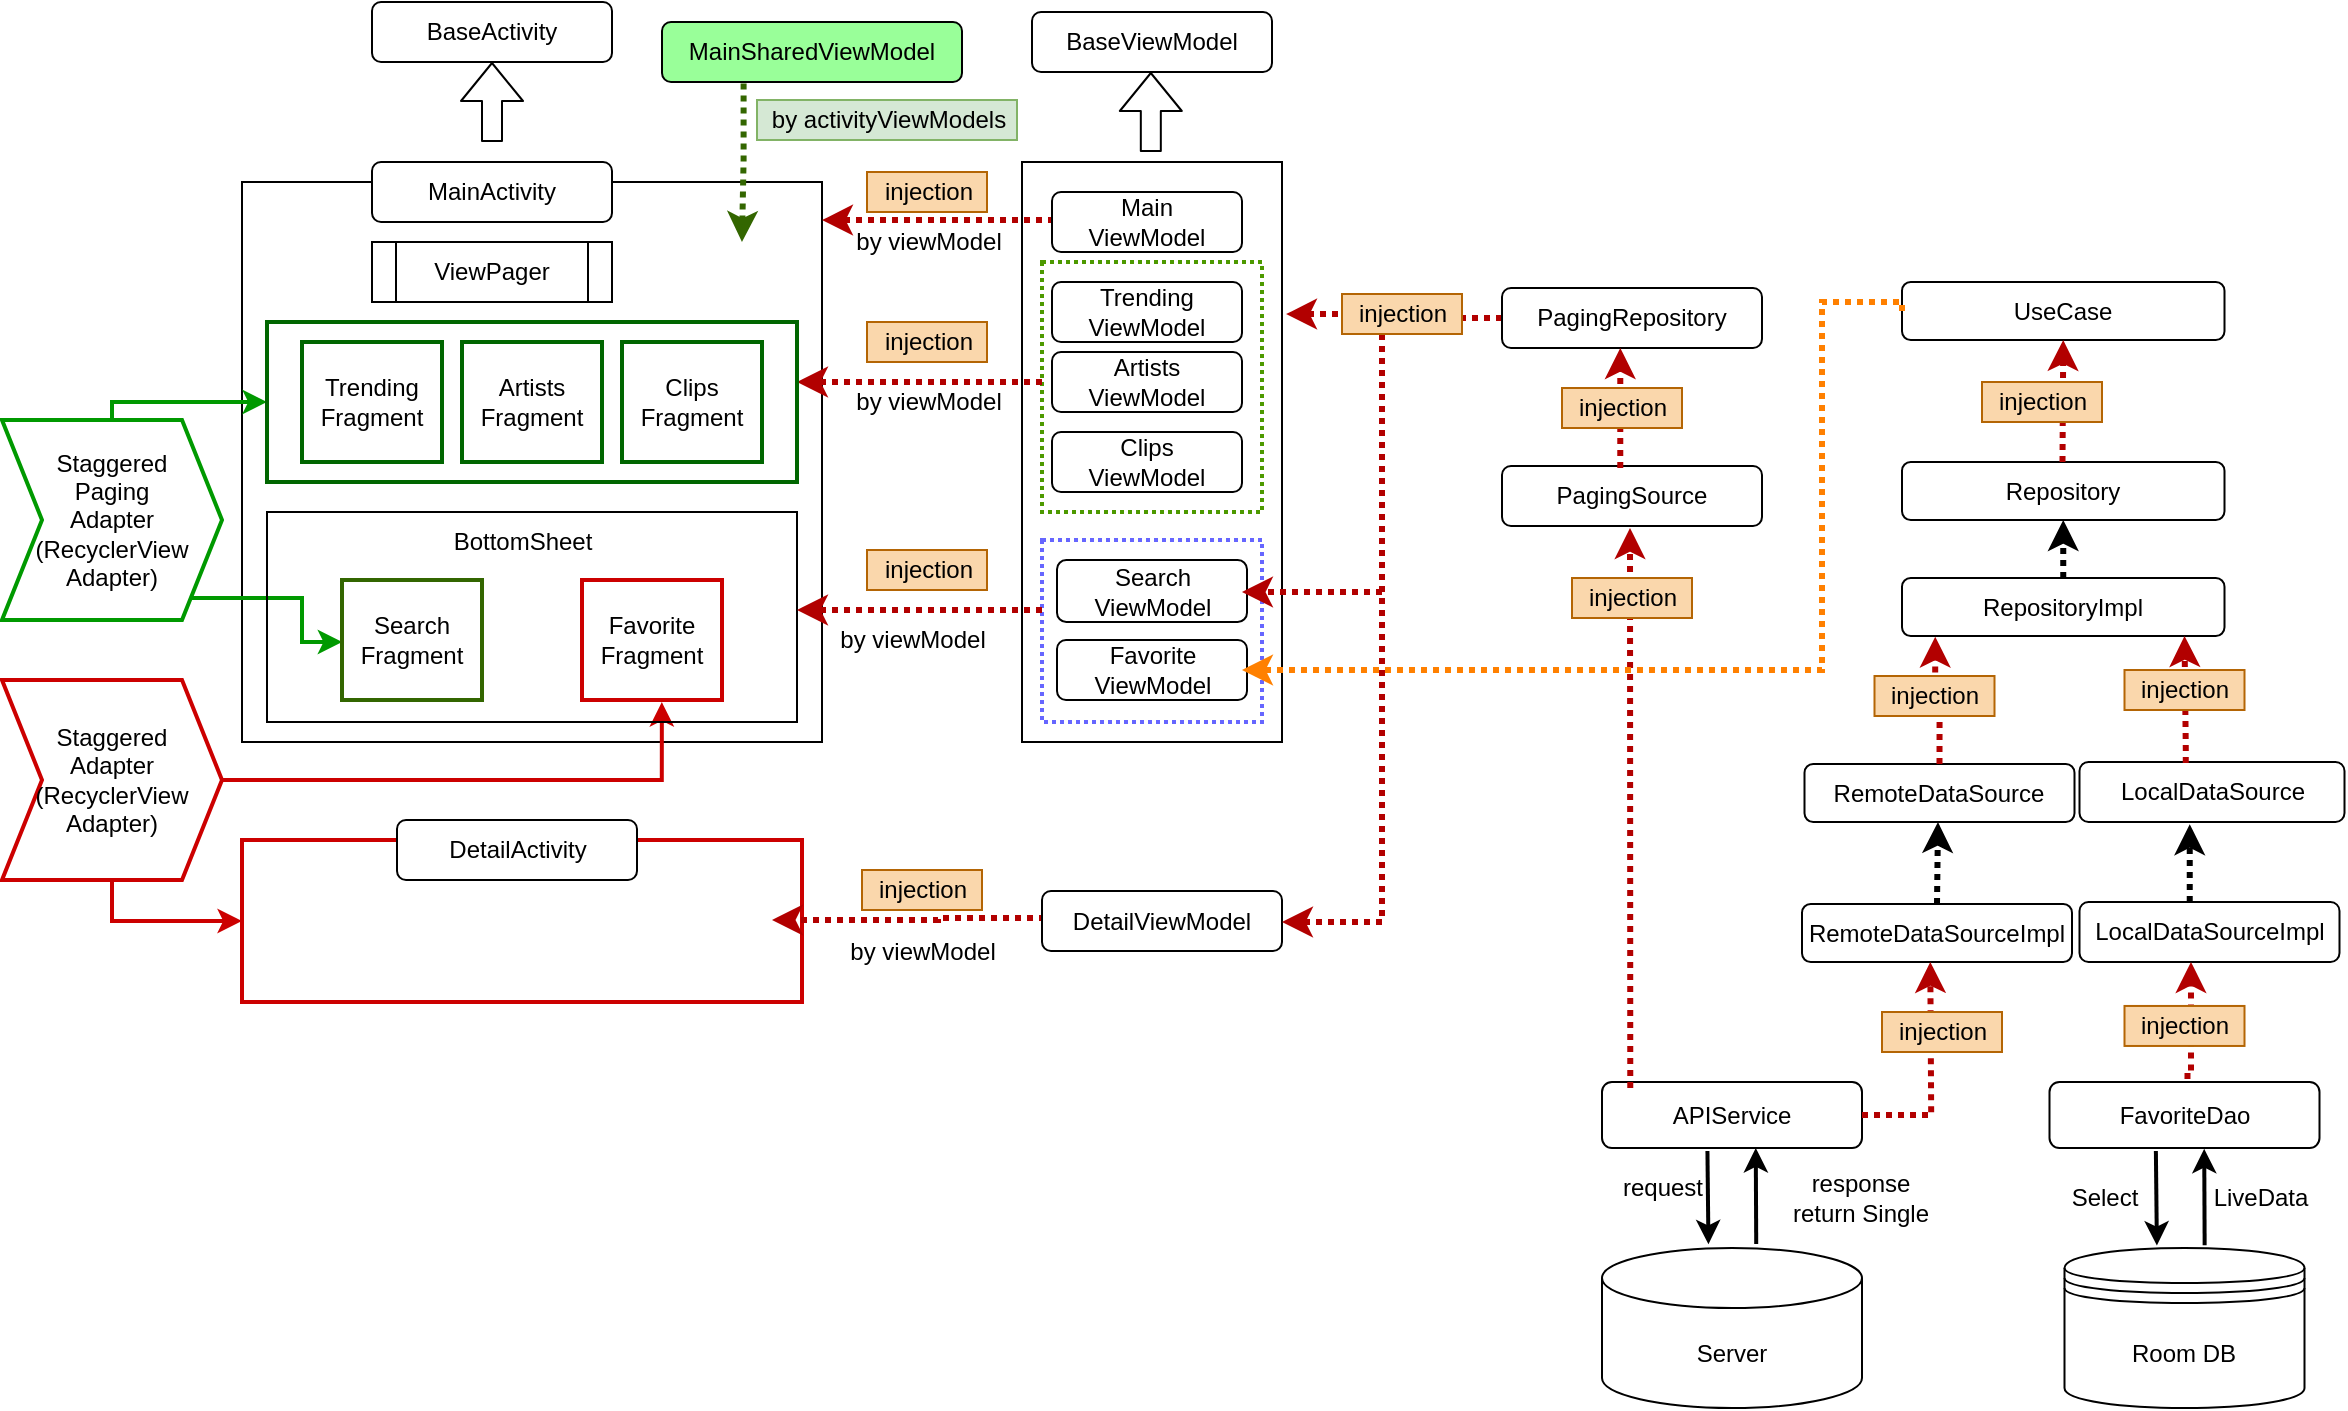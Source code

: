 <mxfile version="16.5.2" type="device"><diagram id="Und4D6hGvmZc4ee_GMOj" name="Page-1"><mxGraphModel dx="1223" dy="919" grid="1" gridSize="10" guides="1" tooltips="1" connect="1" arrows="1" fold="1" page="1" pageScale="1" pageWidth="1100" pageHeight="200" math="0" shadow="0"><root><mxCell id="0"/><mxCell id="1" parent="0"/><mxCell id="XEp48_06xHYbSmX5-U36-4" value="" style="whiteSpace=wrap;html=1;" parent="1" vertex="1"><mxGeometry x="520" y="100" width="130" height="290" as="geometry"/></mxCell><mxCell id="XEp48_06xHYbSmX5-U36-5" value="" style="whiteSpace=wrap;html=1;dashed=1;dashPattern=1 1;strokeColor=#4D9900;strokeWidth=2;" parent="1" vertex="1"><mxGeometry x="530" y="150" width="110" height="125" as="geometry"/></mxCell><mxCell id="_Ydxgv_3dpziiVzEoanr-2" value="" style="rounded=0;whiteSpace=wrap;html=1;" parent="1" vertex="1"><mxGeometry x="130" y="110" width="290" height="280" as="geometry"/></mxCell><mxCell id="_Ydxgv_3dpziiVzEoanr-4" value="Trending&lt;br&gt;Fragment" style="rounded=0;whiteSpace=wrap;html=1;strokeWidth=2;strokeColor=#006600;" parent="1" vertex="1"><mxGeometry x="160" y="190" width="70" height="60" as="geometry"/></mxCell><mxCell id="_Ydxgv_3dpziiVzEoanr-5" value="Artists&lt;br&gt;Fragment" style="rounded=0;whiteSpace=wrap;html=1;strokeWidth=2;strokeColor=#006600;" parent="1" vertex="1"><mxGeometry x="240" y="190" width="70" height="60" as="geometry"/></mxCell><mxCell id="_Ydxgv_3dpziiVzEoanr-6" value="Clips&lt;br&gt;Fragment" style="rounded=0;whiteSpace=wrap;html=1;strokeWidth=2;strokeColor=#006600;" parent="1" vertex="1"><mxGeometry x="320" y="190" width="70" height="60" as="geometry"/></mxCell><mxCell id="_Ydxgv_3dpziiVzEoanr-7" value="MainActivity" style="rounded=1;whiteSpace=wrap;html=1;" parent="1" vertex="1"><mxGeometry x="195" y="100" width="120" height="30" as="geometry"/></mxCell><mxCell id="_Ydxgv_3dpziiVzEoanr-13" style="edgeStyle=orthogonalEdgeStyle;rounded=0;orthogonalLoop=1;jettySize=auto;html=1;exitX=0;exitY=0.5;exitDx=0;exitDy=0;strokeWidth=3;dashed=1;dashPattern=1 1;fillColor=#e51400;strokeColor=#B20000;entryX=1;entryY=0.068;entryDx=0;entryDy=0;entryPerimeter=0;" parent="1" source="_Ydxgv_3dpziiVzEoanr-12" target="_Ydxgv_3dpziiVzEoanr-2" edge="1"><mxGeometry relative="1" as="geometry"><mxPoint x="440" y="129" as="targetPoint"/><Array as="points"><mxPoint x="535" y="129"/></Array></mxGeometry></mxCell><mxCell id="_Ydxgv_3dpziiVzEoanr-23" style="edgeStyle=orthogonalEdgeStyle;orthogonalLoop=1;jettySize=auto;html=1;rounded=0;dashed=1;dashPattern=1 1;strokeWidth=3;fillColor=#e51400;strokeColor=#B20000;" parent="1" source="XEp48_06xHYbSmX5-U36-5" target="ciAU4Apgd0ZSmO3KORU_-1" edge="1"><mxGeometry relative="1" as="geometry"><mxPoint x="490" y="260" as="sourcePoint"/><Array as="points"><mxPoint x="500" y="210"/><mxPoint x="500" y="210"/></Array></mxGeometry></mxCell><mxCell id="_Ydxgv_3dpziiVzEoanr-12" value="Main&lt;br&gt;ViewModel" style="rounded=1;whiteSpace=wrap;html=1;" parent="1" vertex="1"><mxGeometry x="535" y="115" width="95" height="30" as="geometry"/></mxCell><mxCell id="_Ydxgv_3dpziiVzEoanr-14" style="edgeStyle=orthogonalEdgeStyle;rounded=0;orthogonalLoop=1;jettySize=auto;html=1;exitX=0.5;exitY=1;exitDx=0;exitDy=0;" parent="1" source="_Ydxgv_3dpziiVzEoanr-12" target="_Ydxgv_3dpziiVzEoanr-12" edge="1"><mxGeometry relative="1" as="geometry"/></mxCell><mxCell id="_Ydxgv_3dpziiVzEoanr-17" value="injection" style="text;html=1;align=center;verticalAlign=middle;resizable=0;points=[];autosize=1;fillColor=#fad7ac;strokeColor=#b46504;" parent="1" vertex="1"><mxGeometry x="442.5" y="105" width="60" height="20" as="geometry"/></mxCell><mxCell id="_Ydxgv_3dpziiVzEoanr-18" value="by viewModel" style="text;html=1;align=center;verticalAlign=middle;resizable=0;points=[];autosize=1;" parent="1" vertex="1"><mxGeometry x="427.5" y="130" width="90" height="20" as="geometry"/></mxCell><mxCell id="_Ydxgv_3dpziiVzEoanr-24" value="injection" style="text;html=1;align=center;verticalAlign=middle;resizable=0;points=[];autosize=1;fillColor=#fad7ac;strokeColor=#b46504;" parent="1" vertex="1"><mxGeometry x="442.5" y="180" width="60" height="20" as="geometry"/></mxCell><mxCell id="_Ydxgv_3dpziiVzEoanr-27" value="by viewModel" style="text;html=1;align=center;verticalAlign=middle;resizable=0;points=[];autosize=1;" parent="1" vertex="1"><mxGeometry x="427.5" y="210" width="90" height="20" as="geometry"/></mxCell><mxCell id="_Ydxgv_3dpziiVzEoanr-28" value="" style="rounded=0;whiteSpace=wrap;html=1;strokeColor=#CC0000;strokeWidth=2;" parent="1" vertex="1"><mxGeometry x="130" y="439" width="280" height="81" as="geometry"/></mxCell><mxCell id="_Ydxgv_3dpziiVzEoanr-32" value="DetailActivity" style="rounded=1;whiteSpace=wrap;html=1;" parent="1" vertex="1"><mxGeometry x="207.5" y="429" width="120" height="30" as="geometry"/></mxCell><mxCell id="_Ydxgv_3dpziiVzEoanr-34" style="edgeStyle=orthogonalEdgeStyle;rounded=0;orthogonalLoop=1;jettySize=auto;html=1;exitX=0;exitY=0.5;exitDx=0;exitDy=0;dashed=1;dashPattern=1 1;strokeWidth=3;fillColor=#e51400;strokeColor=#B20000;" parent="1" source="_Ydxgv_3dpziiVzEoanr-36" edge="1"><mxGeometry relative="1" as="geometry"><mxPoint x="395" y="479" as="targetPoint"/><Array as="points"><mxPoint x="530" y="478"/><mxPoint x="478" y="478"/><mxPoint x="478" y="479"/></Array></mxGeometry></mxCell><mxCell id="_Ydxgv_3dpziiVzEoanr-36" value="DetailViewModel" style="rounded=1;whiteSpace=wrap;html=1;" parent="1" vertex="1"><mxGeometry x="530" y="464.5" width="120" height="30" as="geometry"/></mxCell><mxCell id="_Ydxgv_3dpziiVzEoanr-37" style="edgeStyle=orthogonalEdgeStyle;rounded=0;orthogonalLoop=1;jettySize=auto;html=1;exitX=0.5;exitY=1;exitDx=0;exitDy=0;" parent="1" source="_Ydxgv_3dpziiVzEoanr-36" target="_Ydxgv_3dpziiVzEoanr-36" edge="1"><mxGeometry relative="1" as="geometry"/></mxCell><mxCell id="_Ydxgv_3dpziiVzEoanr-38" value="injection" style="text;html=1;align=center;verticalAlign=middle;resizable=0;points=[];autosize=1;fillColor=#fad7ac;strokeColor=#b46504;" parent="1" vertex="1"><mxGeometry x="440" y="454" width="60" height="20" as="geometry"/></mxCell><mxCell id="_Ydxgv_3dpziiVzEoanr-39" value="by viewModel" style="text;html=1;align=center;verticalAlign=middle;resizable=0;points=[];autosize=1;" parent="1" vertex="1"><mxGeometry x="425" y="485" width="90" height="20" as="geometry"/></mxCell><mxCell id="_Ydxgv_3dpziiVzEoanr-50" value="Favorite&lt;br&gt;ViewModel" style="rounded=1;whiteSpace=wrap;html=1;" parent="1" vertex="1"><mxGeometry x="537.5" y="339" width="95" height="30" as="geometry"/></mxCell><mxCell id="_Ydxgv_3dpziiVzEoanr-51" style="edgeStyle=orthogonalEdgeStyle;rounded=0;orthogonalLoop=1;jettySize=auto;html=1;exitX=0.5;exitY=1;exitDx=0;exitDy=0;" parent="1" source="_Ydxgv_3dpziiVzEoanr-50" target="_Ydxgv_3dpziiVzEoanr-50" edge="1"><mxGeometry relative="1" as="geometry"/></mxCell><mxCell id="_Ydxgv_3dpziiVzEoanr-59" value="Search&lt;br&gt;ViewModel" style="rounded=1;whiteSpace=wrap;html=1;" parent="1" vertex="1"><mxGeometry x="537.5" y="299" width="95" height="31" as="geometry"/></mxCell><mxCell id="_Ydxgv_3dpziiVzEoanr-60" style="edgeStyle=orthogonalEdgeStyle;rounded=0;orthogonalLoop=1;jettySize=auto;html=1;exitX=0.5;exitY=1;exitDx=0;exitDy=0;" parent="1" source="_Ydxgv_3dpziiVzEoanr-59" target="_Ydxgv_3dpziiVzEoanr-59" edge="1"><mxGeometry relative="1" as="geometry"/></mxCell><mxCell id="_Ydxgv_3dpziiVzEoanr-63" value="BaseActivity" style="rounded=1;whiteSpace=wrap;html=1;" parent="1" vertex="1"><mxGeometry x="195" y="20" width="120" height="30" as="geometry"/></mxCell><mxCell id="_Ydxgv_3dpziiVzEoanr-64" value="BaseViewModel" style="rounded=1;whiteSpace=wrap;html=1;" parent="1" vertex="1"><mxGeometry x="525" y="25" width="120" height="30" as="geometry"/></mxCell><mxCell id="_Ydxgv_3dpziiVzEoanr-65" value="" style="shape=flexArrow;endArrow=classic;html=1;entryX=0.5;entryY=1;entryDx=0;entryDy=0;" parent="1" target="_Ydxgv_3dpziiVzEoanr-63" edge="1"><mxGeometry width="50" height="50" relative="1" as="geometry"><mxPoint x="255" y="90" as="sourcePoint"/><mxPoint x="270" y="60" as="targetPoint"/></mxGeometry></mxCell><mxCell id="_Ydxgv_3dpziiVzEoanr-66" value="" style="shape=flexArrow;endArrow=classic;html=1;entryX=0.5;entryY=1;entryDx=0;entryDy=0;" parent="1" edge="1"><mxGeometry width="50" height="50" relative="1" as="geometry"><mxPoint x="584.41" y="95" as="sourcePoint"/><mxPoint x="584.41" y="55" as="targetPoint"/></mxGeometry></mxCell><mxCell id="_Ydxgv_3dpziiVzEoanr-68" style="edgeStyle=orthogonalEdgeStyle;rounded=0;orthogonalLoop=1;jettySize=auto;html=1;exitX=0.5;exitY=0;exitDx=0;exitDy=0;entryX=0;entryY=0.5;entryDx=0;entryDy=0;strokeColor=#009900;strokeWidth=2;" parent="1" source="ciAU4Apgd0ZSmO3KORU_-12" target="ciAU4Apgd0ZSmO3KORU_-1" edge="1"><mxGeometry relative="1" as="geometry"><Array as="points"><mxPoint x="65" y="220"/></Array></mxGeometry></mxCell><mxCell id="_Ydxgv_3dpziiVzEoanr-69" style="edgeStyle=orthogonalEdgeStyle;rounded=0;orthogonalLoop=1;jettySize=auto;html=1;entryX=0.142;entryY=0.619;entryDx=0;entryDy=0;entryPerimeter=0;strokeColor=#009900;strokeWidth=2;" parent="1" target="ciAU4Apgd0ZSmO3KORU_-6" edge="1"><mxGeometry relative="1" as="geometry"><mxPoint x="100" y="318" as="sourcePoint"/><mxPoint x="170" y="340" as="targetPoint"/><Array as="points"><mxPoint x="160" y="318"/><mxPoint x="160" y="340"/></Array></mxGeometry></mxCell><mxCell id="_Ydxgv_3dpziiVzEoanr-70" style="edgeStyle=orthogonalEdgeStyle;rounded=0;orthogonalLoop=1;jettySize=auto;html=1;entryX=0.745;entryY=0.905;entryDx=0;entryDy=0;entryPerimeter=0;exitX=1;exitY=0.5;exitDx=0;exitDy=0;strokeColor=#CC0000;strokeWidth=2;" parent="1" source="_Ydxgv_3dpziiVzEoanr-67" target="ciAU4Apgd0ZSmO3KORU_-6" edge="1"><mxGeometry relative="1" as="geometry"><mxPoint x="130" y="407" as="sourcePoint"/><mxPoint x="131" y="529.2" as="targetPoint"/><Array as="points"><mxPoint x="340" y="409"/></Array></mxGeometry></mxCell><mxCell id="_Ydxgv_3dpziiVzEoanr-71" style="edgeStyle=orthogonalEdgeStyle;rounded=0;orthogonalLoop=1;jettySize=auto;html=1;exitX=0.5;exitY=1;exitDx=0;exitDy=0;entryX=0;entryY=0.5;entryDx=0;entryDy=0;strokeWidth=2;strokeColor=#CC0000;" parent="1" source="_Ydxgv_3dpziiVzEoanr-67" target="_Ydxgv_3dpziiVzEoanr-28" edge="1"><mxGeometry relative="1" as="geometry"><mxPoint x="130" y="690" as="targetPoint"/></mxGeometry></mxCell><mxCell id="_Ydxgv_3dpziiVzEoanr-67" value="Staggered&lt;br&gt;Adapter&lt;br&gt;(RecyclerView&lt;br&gt;Adapter)" style="shape=step;perimeter=stepPerimeter;whiteSpace=wrap;html=1;fixedSize=1;strokeColor=#CC0000;strokeWidth=2;" parent="1" vertex="1"><mxGeometry x="10" y="359" width="110" height="100" as="geometry"/></mxCell><mxCell id="_Ydxgv_3dpziiVzEoanr-73" value="Repository" style="rounded=1;whiteSpace=wrap;html=1;" parent="1" vertex="1"><mxGeometry x="960" y="250" width="161.25" height="29" as="geometry"/></mxCell><mxCell id="_Ydxgv_3dpziiVzEoanr-74" value="RepositoryImpl" style="rounded=1;whiteSpace=wrap;html=1;" parent="1" vertex="1"><mxGeometry x="960" y="308" width="161.25" height="29" as="geometry"/></mxCell><mxCell id="_Ydxgv_3dpziiVzEoanr-75" value="LocalDataSource" style="rounded=1;whiteSpace=wrap;html=1;" parent="1" vertex="1"><mxGeometry x="1048.75" y="400" width="132.5" height="30" as="geometry"/></mxCell><mxCell id="_Ydxgv_3dpziiVzEoanr-76" value="LocalDataSourceImpl" style="rounded=1;whiteSpace=wrap;html=1;" parent="1" vertex="1"><mxGeometry x="1048.75" y="470" width="130" height="30" as="geometry"/></mxCell><mxCell id="_Ydxgv_3dpziiVzEoanr-77" value="RemoteDataSource" style="rounded=1;whiteSpace=wrap;html=1;" parent="1" vertex="1"><mxGeometry x="911.25" y="401" width="135" height="29" as="geometry"/></mxCell><mxCell id="_Ydxgv_3dpziiVzEoanr-78" value="RemoteDataSourceImpl" style="rounded=1;whiteSpace=wrap;html=1;" parent="1" vertex="1"><mxGeometry x="910" y="471" width="135" height="29" as="geometry"/></mxCell><mxCell id="_Ydxgv_3dpziiVzEoanr-80" value="FavoriteDao" style="rounded=1;whiteSpace=wrap;html=1;" parent="1" vertex="1"><mxGeometry x="1033.75" y="560" width="135" height="33" as="geometry"/></mxCell><mxCell id="_Ydxgv_3dpziiVzEoanr-83" value="Room DB" style="shape=datastore;whiteSpace=wrap;html=1;" parent="1" vertex="1"><mxGeometry x="1041.25" y="643" width="120" height="80" as="geometry"/></mxCell><mxCell id="_Ydxgv_3dpziiVzEoanr-85" style="edgeStyle=orthogonalEdgeStyle;orthogonalLoop=1;jettySize=auto;html=1;exitX=0.401;exitY=0.018;exitDx=0;exitDy=0;rounded=0;dashed=1;dashPattern=1 1;strokeWidth=3;fillColor=#e51400;strokeColor=#B20000;exitPerimeter=0;" parent="1" source="_Ydxgv_3dpziiVzEoanr-75" edge="1"><mxGeometry relative="1" as="geometry"><mxPoint x="1098.01" y="394" as="sourcePoint"/><mxPoint x="1101.25" y="337" as="targetPoint"/><Array as="points"><mxPoint x="1101.25" y="394"/></Array></mxGeometry></mxCell><mxCell id="_Ydxgv_3dpziiVzEoanr-86" style="edgeStyle=orthogonalEdgeStyle;orthogonalLoop=1;jettySize=auto;html=1;exitX=0.5;exitY=0;exitDx=0;exitDy=0;entryX=0.103;entryY=1.011;entryDx=0;entryDy=0;entryPerimeter=0;rounded=0;dashed=1;dashPattern=1 1;strokeWidth=3;fillColor=#e51400;strokeColor=#B20000;" parent="1" source="_Ydxgv_3dpziiVzEoanr-77" edge="1" target="_Ydxgv_3dpziiVzEoanr-74"><mxGeometry relative="1" as="geometry"><mxPoint x="976.25" y="374.15" as="sourcePoint"/><mxPoint x="977.15" y="337.0" as="targetPoint"/><Array as="points"/></mxGeometry></mxCell><mxCell id="_Ydxgv_3dpziiVzEoanr-88" style="edgeStyle=orthogonalEdgeStyle;orthogonalLoop=1;jettySize=auto;html=1;exitX=0.552;exitY=0;exitDx=0;exitDy=0;rounded=0;dashed=1;dashPattern=1 1;strokeWidth=3;fillColor=#e51400;strokeColor=#B20000;exitPerimeter=0;" parent="1" edge="1"><mxGeometry relative="1" as="geometry"><mxPoint x="1101.25" y="556.98" as="sourcePoint"/><mxPoint x="1104.49" y="499.98" as="targetPoint"/><Array as="points"><mxPoint x="1105" y="557"/></Array></mxGeometry></mxCell><mxCell id="_Ydxgv_3dpziiVzEoanr-90" value="injection" style="text;html=1;align=center;verticalAlign=middle;resizable=0;points=[];autosize=1;fillColor=#fad7ac;strokeColor=#b46504;" parent="1" vertex="1"><mxGeometry x="946.25" y="357" width="60" height="20" as="geometry"/></mxCell><mxCell id="_Ydxgv_3dpziiVzEoanr-92" value="injection" style="text;html=1;align=center;verticalAlign=middle;resizable=0;points=[];autosize=1;fillColor=#fad7ac;strokeColor=#b46504;" parent="1" vertex="1"><mxGeometry x="1071.25" y="521.98" width="60" height="20" as="geometry"/></mxCell><mxCell id="_Ydxgv_3dpziiVzEoanr-93" value="injection" style="text;html=1;align=center;verticalAlign=middle;resizable=0;points=[];autosize=1;fillColor=#fad7ac;strokeColor=#b46504;" parent="1" vertex="1"><mxGeometry x="1071.25" y="354" width="60" height="20" as="geometry"/></mxCell><mxCell id="_Ydxgv_3dpziiVzEoanr-94" value="" style="endArrow=classic;html=1;dashed=1;dashPattern=1 1;strokeWidth=3;entryX=0.5;entryY=1;entryDx=0;entryDy=0;exitX=0.5;exitY=0;exitDx=0;exitDy=0;" parent="1" edge="1" target="_Ydxgv_3dpziiVzEoanr-73" source="_Ydxgv_3dpziiVzEoanr-74"><mxGeometry width="50" height="50" relative="1" as="geometry"><mxPoint x="1056" y="309" as="sourcePoint"/><mxPoint x="1056" y="279" as="targetPoint"/></mxGeometry></mxCell><mxCell id="_Ydxgv_3dpziiVzEoanr-95" value="" style="endArrow=classic;html=1;dashed=1;dashPattern=1 1;strokeWidth=3;entryX=0.416;entryY=1.037;entryDx=0;entryDy=0;entryPerimeter=0;exitX=0.424;exitY=0;exitDx=0;exitDy=0;exitPerimeter=0;" parent="1" edge="1" target="_Ydxgv_3dpziiVzEoanr-75" source="_Ydxgv_3dpziiVzEoanr-76"><mxGeometry width="50" height="50" relative="1" as="geometry"><mxPoint x="1123.51" y="469" as="sourcePoint"/><mxPoint x="1123.71" y="429" as="targetPoint"/></mxGeometry></mxCell><mxCell id="_Ydxgv_3dpziiVzEoanr-96" value="" style="endArrow=classic;html=1;dashed=1;dashPattern=1 1;strokeWidth=3;exitX=0.5;exitY=0;exitDx=0;exitDy=0;" parent="1" edge="1" source="_Ydxgv_3dpziiVzEoanr-78"><mxGeometry width="50" height="50" relative="1" as="geometry"><mxPoint x="959.76" y="471" as="sourcePoint"/><mxPoint x="978" y="430" as="targetPoint"/></mxGeometry></mxCell><mxCell id="_Ydxgv_3dpziiVzEoanr-97" value="" style="endArrow=classic;html=1;strokeWidth=2;entryX=0.573;entryY=1.013;entryDx=0;entryDy=0;entryPerimeter=0;exitX=0.584;exitY=-0.017;exitDx=0;exitDy=0;exitPerimeter=0;" parent="1" source="_Ydxgv_3dpziiVzEoanr-83" target="_Ydxgv_3dpziiVzEoanr-80" edge="1"><mxGeometry width="50" height="50" relative="1" as="geometry"><mxPoint x="1091.25" y="670" as="sourcePoint"/><mxPoint x="1141.25" y="620" as="targetPoint"/></mxGeometry></mxCell><mxCell id="_Ydxgv_3dpziiVzEoanr-98" value="" style="endArrow=classic;html=1;strokeWidth=2;entryX=0.385;entryY=-0.015;entryDx=0;entryDy=0;entryPerimeter=0;exitX=0.394;exitY=1.044;exitDx=0;exitDy=0;exitPerimeter=0;" parent="1" source="_Ydxgv_3dpziiVzEoanr-80" target="_Ydxgv_3dpziiVzEoanr-83" edge="1"><mxGeometry width="50" height="50" relative="1" as="geometry"><mxPoint x="1111.25" y="620" as="sourcePoint"/><mxPoint x="1121.265" y="582.85" as="targetPoint"/></mxGeometry></mxCell><mxCell id="_Ydxgv_3dpziiVzEoanr-105" value="Select" style="text;html=1;align=center;verticalAlign=middle;resizable=0;points=[];autosize=1;" parent="1" vertex="1"><mxGeometry x="1036.25" y="608" width="50" height="20" as="geometry"/></mxCell><mxCell id="_Ydxgv_3dpziiVzEoanr-106" value="LiveData" style="text;html=1;align=center;verticalAlign=middle;resizable=0;points=[];autosize=1;" parent="1" vertex="1"><mxGeometry x="1108.75" y="608" width="60" height="20" as="geometry"/></mxCell><mxCell id="XEp48_06xHYbSmX5-U36-1" value="Trending&lt;br&gt;ViewModel" style="rounded=1;whiteSpace=wrap;html=1;" parent="1" vertex="1"><mxGeometry x="535" y="160" width="95" height="30" as="geometry"/></mxCell><mxCell id="XEp48_06xHYbSmX5-U36-2" value="Artists&lt;br&gt;ViewModel" style="rounded=1;whiteSpace=wrap;html=1;" parent="1" vertex="1"><mxGeometry x="535" y="195" width="95" height="30" as="geometry"/></mxCell><mxCell id="XEp48_06xHYbSmX5-U36-3" value="Clips&lt;br&gt;ViewModel" style="rounded=1;whiteSpace=wrap;html=1;" parent="1" vertex="1"><mxGeometry x="535" y="235" width="95" height="30" as="geometry"/></mxCell><mxCell id="Y2k1Ns44w0Bv-e_s-B2L-1" value="UseCase" style="rounded=1;whiteSpace=wrap;html=1;" parent="1" vertex="1"><mxGeometry x="960" y="160" width="161.25" height="29" as="geometry"/></mxCell><mxCell id="ciAU4Apgd0ZSmO3KORU_-1" value="" style="rounded=0;whiteSpace=wrap;html=1;fillColor=none;strokeWidth=2;strokeColor=#006600;" vertex="1" parent="1"><mxGeometry x="142.5" y="180" width="265" height="80" as="geometry"/></mxCell><mxCell id="_Ydxgv_3dpziiVzEoanr-8" value="ViewPager" style="shape=process;whiteSpace=wrap;html=1;backgroundOutline=1;" parent="1" vertex="1"><mxGeometry x="195" y="140" width="120" height="30" as="geometry"/></mxCell><mxCell id="ciAU4Apgd0ZSmO3KORU_-3" value="" style="whiteSpace=wrap;html=1;fillColor=none;dashed=1;strokeWidth=2;strokeColor=#6666FF;dashPattern=1 1;" vertex="1" parent="1"><mxGeometry x="530" y="289" width="110" height="91" as="geometry"/></mxCell><mxCell id="ciAU4Apgd0ZSmO3KORU_-4" value="Favorite&lt;br&gt;Fragment" style="rounded=0;whiteSpace=wrap;html=1;strokeWidth=2;strokeColor=#CC0000;" vertex="1" parent="1"><mxGeometry x="300" y="309" width="70" height="60" as="geometry"/></mxCell><mxCell id="ciAU4Apgd0ZSmO3KORU_-5" value="Search&lt;br&gt;Fragment" style="rounded=0;whiteSpace=wrap;html=1;strokeColor=#336600;strokeWidth=2;" vertex="1" parent="1"><mxGeometry x="180" y="309" width="70" height="60" as="geometry"/></mxCell><mxCell id="ciAU4Apgd0ZSmO3KORU_-6" value="" style="rounded=0;whiteSpace=wrap;html=1;fillColor=none;" vertex="1" parent="1"><mxGeometry x="142.5" y="275" width="265" height="105" as="geometry"/></mxCell><mxCell id="ciAU4Apgd0ZSmO3KORU_-7" style="edgeStyle=orthogonalEdgeStyle;orthogonalLoop=1;jettySize=auto;html=1;rounded=0;dashed=1;dashPattern=1 1;strokeWidth=3;fillColor=#e51400;strokeColor=#B20000;" edge="1" parent="1"><mxGeometry relative="1" as="geometry"><mxPoint x="530" y="324" as="sourcePoint"/><mxPoint x="407.5" y="324" as="targetPoint"/><Array as="points"><mxPoint x="500" y="324"/><mxPoint x="500" y="324"/></Array></mxGeometry></mxCell><mxCell id="ciAU4Apgd0ZSmO3KORU_-8" value="injection" style="text;html=1;align=center;verticalAlign=middle;resizable=0;points=[];autosize=1;fillColor=#fad7ac;strokeColor=#b46504;" vertex="1" parent="1"><mxGeometry x="442.5" y="294" width="60" height="20" as="geometry"/></mxCell><mxCell id="ciAU4Apgd0ZSmO3KORU_-9" value="by viewModel" style="text;html=1;align=center;verticalAlign=middle;resizable=0;points=[];autosize=1;" vertex="1" parent="1"><mxGeometry x="420" y="329" width="90" height="20" as="geometry"/></mxCell><mxCell id="ciAU4Apgd0ZSmO3KORU_-10" value="BottomSheet" style="text;html=1;align=center;verticalAlign=middle;resizable=0;points=[];autosize=1;strokeColor=none;fillColor=none;" vertex="1" parent="1"><mxGeometry x="230" y="280" width="80" height="20" as="geometry"/></mxCell><mxCell id="ciAU4Apgd0ZSmO3KORU_-12" value="Staggered&lt;br&gt;Paging&lt;br&gt;Adapter&lt;br&gt;(RecyclerView&lt;br&gt;Adapter)" style="shape=step;perimeter=stepPerimeter;whiteSpace=wrap;html=1;fixedSize=1;strokeColor=#009900;strokeWidth=2;" vertex="1" parent="1"><mxGeometry x="10" y="229" width="110" height="100" as="geometry"/></mxCell><mxCell id="ciAU4Apgd0ZSmO3KORU_-14" value="MainSharedViewModel" style="rounded=1;whiteSpace=wrap;html=1;fillColor=#99FF99;" vertex="1" parent="1"><mxGeometry x="340" y="30" width="150" height="30" as="geometry"/></mxCell><mxCell id="ciAU4Apgd0ZSmO3KORU_-15" style="edgeStyle=orthogonalEdgeStyle;orthogonalLoop=1;jettySize=auto;html=1;rounded=0;dashed=1;dashPattern=1 1;strokeWidth=3;fillColor=#e51400;strokeColor=#336600;entryX=0.862;entryY=0.107;entryDx=0;entryDy=0;entryPerimeter=0;exitX=0.272;exitY=1.026;exitDx=0;exitDy=0;exitPerimeter=0;" edge="1" parent="1" source="ciAU4Apgd0ZSmO3KORU_-14" target="_Ydxgv_3dpziiVzEoanr-2"><mxGeometry relative="1" as="geometry"><mxPoint x="501.25" y="99" as="sourcePoint"/><mxPoint x="378.75" y="99" as="targetPoint"/><Array as="points"><mxPoint x="381" y="99"/><mxPoint x="380" y="99"/></Array></mxGeometry></mxCell><mxCell id="ciAU4Apgd0ZSmO3KORU_-16" value="by activityViewModels" style="text;html=1;align=center;verticalAlign=middle;resizable=0;points=[];autosize=1;fillColor=#d5e8d4;strokeColor=#82b366;" vertex="1" parent="1"><mxGeometry x="387.5" y="69" width="130" height="20" as="geometry"/></mxCell><mxCell id="ciAU4Apgd0ZSmO3KORU_-17" value="PagingSource" style="rounded=1;whiteSpace=wrap;html=1;" vertex="1" parent="1"><mxGeometry x="760" y="252" width="130" height="30" as="geometry"/></mxCell><mxCell id="ciAU4Apgd0ZSmO3KORU_-23" value="APIService" style="rounded=1;whiteSpace=wrap;html=1;" vertex="1" parent="1"><mxGeometry x="810" y="560" width="130" height="33" as="geometry"/></mxCell><mxCell id="ciAU4Apgd0ZSmO3KORU_-25" value="Server" style="shape=cylinder3;whiteSpace=wrap;html=1;boundedLbl=1;backgroundOutline=1;size=15;" vertex="1" parent="1"><mxGeometry x="810" y="643" width="130" height="80" as="geometry"/></mxCell><mxCell id="ciAU4Apgd0ZSmO3KORU_-30" style="edgeStyle=orthogonalEdgeStyle;orthogonalLoop=1;jettySize=auto;html=1;exitX=0.377;exitY=0;exitDx=0;exitDy=0;rounded=0;dashed=1;dashPattern=1 1;strokeWidth=3;fillColor=#e51400;strokeColor=#B20000;exitPerimeter=0;" edge="1" parent="1"><mxGeometry relative="1" as="geometry"><mxPoint x="824.135" y="563" as="sourcePoint"/><mxPoint x="824" y="283" as="targetPoint"/><Array as="points"><mxPoint x="824" y="483"/><mxPoint x="824" y="483"/></Array></mxGeometry></mxCell><mxCell id="ciAU4Apgd0ZSmO3KORU_-32" value="injection" style="text;html=1;align=center;verticalAlign=middle;resizable=0;points=[];autosize=1;fillColor=#fad7ac;strokeColor=#b46504;" vertex="1" parent="1"><mxGeometry x="795" y="308" width="60" height="20" as="geometry"/></mxCell><mxCell id="ciAU4Apgd0ZSmO3KORU_-40" value="" style="endArrow=classic;html=1;strokeWidth=2;entryX=0.573;entryY=1.013;entryDx=0;entryDy=0;entryPerimeter=0;exitX=0.584;exitY=-0.017;exitDx=0;exitDy=0;exitPerimeter=0;" edge="1" parent="1"><mxGeometry width="50" height="50" relative="1" as="geometry"><mxPoint x="887.11" y="640.99" as="sourcePoint"/><mxPoint x="886.885" y="593" as="targetPoint"/></mxGeometry></mxCell><mxCell id="ciAU4Apgd0ZSmO3KORU_-41" value="" style="endArrow=classic;html=1;strokeWidth=2;entryX=0.385;entryY=-0.015;entryDx=0;entryDy=0;entryPerimeter=0;exitX=0.394;exitY=1.044;exitDx=0;exitDy=0;exitPerimeter=0;" edge="1" parent="1"><mxGeometry width="50" height="50" relative="1" as="geometry"><mxPoint x="862.72" y="594.55" as="sourcePoint"/><mxPoint x="863.23" y="641.15" as="targetPoint"/></mxGeometry></mxCell><mxCell id="ciAU4Apgd0ZSmO3KORU_-42" value="request" style="text;html=1;align=center;verticalAlign=middle;resizable=0;points=[];autosize=1;" vertex="1" parent="1"><mxGeometry x="810" y="603" width="60" height="20" as="geometry"/></mxCell><mxCell id="ciAU4Apgd0ZSmO3KORU_-43" value="response&lt;br&gt;return Single" style="text;html=1;align=center;verticalAlign=middle;resizable=0;points=[];autosize=1;" vertex="1" parent="1"><mxGeometry x="898.75" y="603" width="80" height="30" as="geometry"/></mxCell><mxCell id="ciAU4Apgd0ZSmO3KORU_-46" style="edgeStyle=orthogonalEdgeStyle;rounded=0;orthogonalLoop=1;jettySize=auto;html=1;exitX=0;exitY=0.5;exitDx=0;exitDy=0;dashed=1;dashPattern=1 1;strokeWidth=3;fillColor=#e51400;strokeColor=#B20000;entryX=1.015;entryY=0.384;entryDx=0;entryDy=0;entryPerimeter=0;" edge="1" parent="1" source="ciAU4Apgd0ZSmO3KORU_-51"><mxGeometry relative="1" as="geometry"><mxPoint x="652.025" y="176.04" as="targetPoint"/><mxPoint x="810" y="174.44" as="sourcePoint"/><Array as="points"><mxPoint x="731" y="176"/></Array></mxGeometry></mxCell><mxCell id="ciAU4Apgd0ZSmO3KORU_-47" style="edgeStyle=orthogonalEdgeStyle;rounded=0;orthogonalLoop=1;jettySize=auto;html=1;dashed=1;dashPattern=1 1;strokeWidth=3;fillColor=#e51400;strokeColor=#B20000;entryX=1;entryY=0.5;entryDx=0;entryDy=0;" edge="1" parent="1" target="_Ydxgv_3dpziiVzEoanr-36"><mxGeometry relative="1" as="geometry"><mxPoint x="660" y="500" as="targetPoint"/><mxPoint x="700" y="180" as="sourcePoint"/><Array as="points"><mxPoint x="700" y="480"/><mxPoint x="650" y="480"/></Array></mxGeometry></mxCell><mxCell id="ciAU4Apgd0ZSmO3KORU_-49" style="edgeStyle=orthogonalEdgeStyle;rounded=0;orthogonalLoop=1;jettySize=auto;html=1;dashed=1;dashPattern=1 1;strokeWidth=3;fillColor=#e51400;strokeColor=#FF8000;entryX=0.909;entryY=0.714;entryDx=0;entryDy=0;entryPerimeter=0;exitX=0;exitY=0.5;exitDx=0;exitDy=0;" edge="1" parent="1" source="Y2k1Ns44w0Bv-e_s-B2L-1" target="ciAU4Apgd0ZSmO3KORU_-3"><mxGeometry relative="1" as="geometry"><mxPoint x="660" y="354" as="targetPoint"/><mxPoint x="955" y="170" as="sourcePoint"/><Array as="points"><mxPoint x="960" y="170"/><mxPoint x="920" y="170"/><mxPoint x="920" y="354"/></Array></mxGeometry></mxCell><mxCell id="ciAU4Apgd0ZSmO3KORU_-50" value="injection" style="text;html=1;align=center;verticalAlign=middle;resizable=0;points=[];autosize=1;fillColor=#fad7ac;strokeColor=#b46504;" vertex="1" parent="1"><mxGeometry x="680" y="166" width="60" height="20" as="geometry"/></mxCell><mxCell id="ciAU4Apgd0ZSmO3KORU_-51" value="PagingRepository" style="rounded=1;whiteSpace=wrap;html=1;" vertex="1" parent="1"><mxGeometry x="760" y="163" width="130" height="30" as="geometry"/></mxCell><mxCell id="ciAU4Apgd0ZSmO3KORU_-55" style="edgeStyle=orthogonalEdgeStyle;orthogonalLoop=1;jettySize=auto;html=1;exitX=0.377;exitY=0;exitDx=0;exitDy=0;entryX=0.217;entryY=1.057;entryDx=0;entryDy=0;entryPerimeter=0;rounded=0;dashed=1;dashPattern=1 1;strokeWidth=3;fillColor=#e51400;strokeColor=#B20000;exitPerimeter=0;" edge="1" parent="1"><mxGeometry relative="1" as="geometry"><mxPoint x="819.135" y="253" as="sourcePoint"/><mxPoint x="819.14" y="193" as="targetPoint"/><Array as="points"/></mxGeometry></mxCell><mxCell id="ciAU4Apgd0ZSmO3KORU_-56" value="injection" style="text;html=1;align=center;verticalAlign=middle;resizable=0;points=[];autosize=1;fillColor=#fad7ac;strokeColor=#b46504;" vertex="1" parent="1"><mxGeometry x="790" y="213" width="60" height="20" as="geometry"/></mxCell><mxCell id="ciAU4Apgd0ZSmO3KORU_-59" style="edgeStyle=orthogonalEdgeStyle;rounded=0;orthogonalLoop=1;jettySize=auto;html=1;dashed=1;dashPattern=1 1;strokeWidth=3;fillColor=#e51400;strokeColor=#B20000;entryX=0.909;entryY=0.286;entryDx=0;entryDy=0;entryPerimeter=0;" edge="1" parent="1" target="ciAU4Apgd0ZSmO3KORU_-3"><mxGeometry relative="1" as="geometry"><mxPoint x="662.025" y="315.04" as="targetPoint"/><mxPoint x="700" y="315" as="sourcePoint"/><Array as="points"><mxPoint x="680" y="315"/><mxPoint x="680" y="315"/></Array></mxGeometry></mxCell><mxCell id="ciAU4Apgd0ZSmO3KORU_-62" style="edgeStyle=orthogonalEdgeStyle;orthogonalLoop=1;jettySize=auto;html=1;entryX=0.5;entryY=1;entryDx=0;entryDy=0;rounded=0;dashed=1;dashPattern=1 1;strokeWidth=3;fillColor=#e51400;strokeColor=#B20000;" edge="1" parent="1" target="Y2k1Ns44w0Bv-e_s-B2L-1"><mxGeometry relative="1" as="geometry"><mxPoint x="1040.25" y="250" as="sourcePoint"/><mxPoint x="1030.9" y="190.0" as="targetPoint"/><Array as="points"><mxPoint x="1040.25" y="250"/></Array></mxGeometry></mxCell><mxCell id="ciAU4Apgd0ZSmO3KORU_-63" value="injection" style="text;html=1;align=center;verticalAlign=middle;resizable=0;points=[];autosize=1;fillColor=#fad7ac;strokeColor=#b46504;" vertex="1" parent="1"><mxGeometry x="1000" y="210" width="60" height="20" as="geometry"/></mxCell><mxCell id="ciAU4Apgd0ZSmO3KORU_-66" style="edgeStyle=orthogonalEdgeStyle;orthogonalLoop=1;jettySize=auto;html=1;exitX=1;exitY=0.5;exitDx=0;exitDy=0;entryX=0.217;entryY=1.057;entryDx=0;entryDy=0;entryPerimeter=0;rounded=0;dashed=1;dashPattern=1 1;strokeWidth=3;fillColor=#e51400;strokeColor=#B20000;" edge="1" parent="1" source="ciAU4Apgd0ZSmO3KORU_-23"><mxGeometry relative="1" as="geometry"><mxPoint x="974.135" y="560" as="sourcePoint"/><mxPoint x="974.14" y="500" as="targetPoint"/><Array as="points"/></mxGeometry></mxCell><mxCell id="ciAU4Apgd0ZSmO3KORU_-67" value="injection" style="text;html=1;align=center;verticalAlign=middle;resizable=0;points=[];autosize=1;fillColor=#fad7ac;strokeColor=#b46504;" vertex="1" parent="1"><mxGeometry x="950" y="525" width="60" height="20" as="geometry"/></mxCell></root></mxGraphModel></diagram></mxfile>